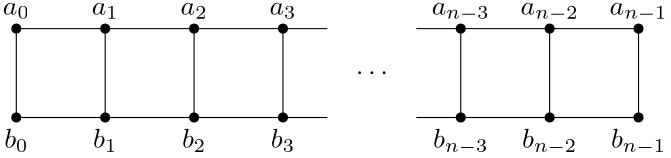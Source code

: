 <?xml version="1.0"?>
<!DOCTYPE ipe SYSTEM "ipe.dtd">
<ipe version="70218" creator="Ipe 7.2.21">
<info created="D:20210323094955" modified="D:20210323094955"/>
<ipestyle name="basic">
<symbol name="arrow/arc(spx)">
<path stroke="sym-stroke" fill="sym-stroke" pen="sym-pen">
0 0 m
-1 0.333 l
-1 -0.333 l
h
</path>
</symbol>
<symbol name="arrow/farc(spx)">
<path stroke="sym-stroke" fill="white" pen="sym-pen">
0 0 m
-1 0.333 l
-1 -0.333 l
h
</path>
</symbol>
<symbol name="arrow/ptarc(spx)">
<path stroke="sym-stroke" fill="sym-stroke" pen="sym-pen">
0 0 m
-1 0.333 l
-0.8 0 l
-1 -0.333 l
h
</path>
</symbol>
<symbol name="arrow/fptarc(spx)">
<path stroke="sym-stroke" fill="white" pen="sym-pen">
0 0 m
-1 0.333 l
-0.8 0 l
-1 -0.333 l
h
</path>
</symbol>
<symbol name="mark/circle(sx)" transformations="translations">
<path fill="sym-stroke">
0.6 0 0 0.6 0 0 e
0.4 0 0 0.4 0 0 e
</path>
</symbol>
<symbol name="mark/disk(sx)" transformations="translations">
<path fill="sym-stroke">
0.6 0 0 0.6 0 0 e
</path>
</symbol>
<symbol name="mark/fdisk(sfx)" transformations="translations">
<group>
<path fill="sym-fill">
0.5 0 0 0.5 0 0 e
</path>
<path fill="sym-stroke" fillrule="eofill">
0.6 0 0 0.6 0 0 e
0.4 0 0 0.4 0 0 e
</path>
</group>
</symbol>
<symbol name="mark/box(sx)" transformations="translations">
<path fill="sym-stroke" fillrule="eofill">
-0.6 -0.6 m
0.6 -0.6 l
0.6 0.6 l
-0.6 0.6 l
h
-0.4 -0.4 m
0.4 -0.4 l
0.4 0.4 l
-0.4 0.4 l
h
</path>
</symbol>
<symbol name="mark/square(sx)" transformations="translations">
<path fill="sym-stroke">
-0.6 -0.6 m
0.6 -0.6 l
0.6 0.6 l
-0.6 0.6 l
h
</path>
</symbol>
<symbol name="mark/fsquare(sfx)" transformations="translations">
<group>
<path fill="sym-fill">
-0.5 -0.5 m
0.5 -0.5 l
0.5 0.5 l
-0.5 0.5 l
h
</path>
<path fill="sym-stroke" fillrule="eofill">
-0.6 -0.6 m
0.6 -0.6 l
0.6 0.6 l
-0.6 0.6 l
h
-0.4 -0.4 m
0.4 -0.4 l
0.4 0.4 l
-0.4 0.4 l
h
</path>
</group>
</symbol>
<symbol name="mark/cross(sx)" transformations="translations">
<group>
<path fill="sym-stroke">
-0.43 -0.57 m
0.57 0.43 l
0.43 0.57 l
-0.57 -0.43 l
h
</path>
<path fill="sym-stroke">
-0.43 0.57 m
0.57 -0.43 l
0.43 -0.57 l
-0.57 0.43 l
h
</path>
</group>
</symbol>
<symbol name="arrow/fnormal(spx)">
<path stroke="sym-stroke" fill="white" pen="sym-pen">
0 0 m
-1 0.333 l
-1 -0.333 l
h
</path>
</symbol>
<symbol name="arrow/pointed(spx)">
<path stroke="sym-stroke" fill="sym-stroke" pen="sym-pen">
0 0 m
-1 0.333 l
-0.8 0 l
-1 -0.333 l
h
</path>
</symbol>
<symbol name="arrow/fpointed(spx)">
<path stroke="sym-stroke" fill="white" pen="sym-pen">
0 0 m
-1 0.333 l
-0.8 0 l
-1 -0.333 l
h
</path>
</symbol>
<symbol name="arrow/linear(spx)">
<path stroke="sym-stroke" pen="sym-pen">
-1 0.333 m
0 0 l
-1 -0.333 l
</path>
</symbol>
<symbol name="arrow/fdouble(spx)">
<path stroke="sym-stroke" fill="white" pen="sym-pen">
0 0 m
-1 0.333 l
-1 -0.333 l
h
-1 0 m
-2 0.333 l
-2 -0.333 l
h
</path>
</symbol>
<symbol name="arrow/double(spx)">
<path stroke="sym-stroke" fill="sym-stroke" pen="sym-pen">
0 0 m
-1 0.333 l
-1 -0.333 l
h
-1 0 m
-2 0.333 l
-2 -0.333 l
h
</path>
</symbol>
<symbol name="arrow/mid-normal(spx)">
<path stroke="sym-stroke" fill="sym-stroke" pen="sym-pen">
0.5 0 m
-0.5 0.333 l
-0.5 -0.333 l
h
</path>
</symbol>
<symbol name="arrow/mid-fnormal(spx)">
<path stroke="sym-stroke" fill="white" pen="sym-pen">
0.5 0 m
-0.5 0.333 l
-0.5 -0.333 l
h
</path>
</symbol>
<symbol name="arrow/mid-pointed(spx)">
<path stroke="sym-stroke" fill="sym-stroke" pen="sym-pen">
0.5 0 m
-0.5 0.333 l
-0.3 0 l
-0.5 -0.333 l
h
</path>
</symbol>
<symbol name="arrow/mid-fpointed(spx)">
<path stroke="sym-stroke" fill="white" pen="sym-pen">
0.5 0 m
-0.5 0.333 l
-0.3 0 l
-0.5 -0.333 l
h
</path>
</symbol>
<symbol name="arrow/mid-double(spx)">
<path stroke="sym-stroke" fill="sym-stroke" pen="sym-pen">
1 0 m
0 0.333 l
0 -0.333 l
h
0 0 m
-1 0.333 l
-1 -0.333 l
h
</path>
</symbol>
<symbol name="arrow/mid-fdouble(spx)">
<path stroke="sym-stroke" fill="white" pen="sym-pen">
1 0 m
0 0.333 l
0 -0.333 l
h
0 0 m
-1 0.333 l
-1 -0.333 l
h
</path>
</symbol>
<pen name="heavier" value="0.8"/>
<pen name="fat" value="1.2"/>
<pen name="ultrafat" value="2"/>
<symbolsize name="large" value="5"/>
<symbolsize name="small" value="2"/>
<symbolsize name="tiny" value="1.1"/>
<arrowsize name="large" value="10"/>
<arrowsize name="small" value="5"/>
<arrowsize name="tiny" value="3"/>
<color name="red" value="1 0 0"/>
<color name="blue" value="0 0 1"/>
<color name="green" value="0 1 0"/>
<color name="yellow" value="1 1 0"/>
<color name="orange" value="1 0.647 0"/>
<color name="gold" value="1 0.843 0"/>
<color name="purple" value="0.627 0.125 0.941"/>
<color name="gray" value="0.745"/>
<color name="brown" value="0.647 0.165 0.165"/>
<color name="navy" value="0 0 0.502"/>
<color name="pink" value="1 0.753 0.796"/>
<color name="seagreen" value="0.18 0.545 0.341"/>
<color name="turquoise" value="0.251 0.878 0.816"/>
<color name="violet" value="0.933 0.51 0.933"/>
<color name="darkblue" value="0 0 0.545"/>
<color name="darkcyan" value="0 0.545 0.545"/>
<color name="darkgray" value="0.663"/>
<color name="darkgreen" value="0 0.392 0"/>
<color name="darkmagenta" value="0.545 0 0.545"/>
<color name="darkorange" value="1 0.549 0"/>
<color name="darkred" value="0.545 0 0"/>
<color name="lightblue" value="0.678 0.847 0.902"/>
<color name="lightcyan" value="0.878 1 1"/>
<color name="lightgray" value="0.827"/>
<color name="lightgreen" value="0.565 0.933 0.565"/>
<color name="lightyellow" value="1 1 0.878"/>
<dashstyle name="dotted" value="[1 3] 0"/>
<dashstyle name="dashed" value="[4] 0"/>
<dashstyle name="dash dotted" value="[4 2 1 2] 0"/>
<dashstyle name="dash dot dotted" value="[4 2 1 2 1 2] 0"/>
<textsize name="large" value="\large"/>
<textsize name="Large" value="\Large"/>
<textsize name="LARGE" value="\LARGE"/>
<textsize name="huge" value="\huge"/>
<textsize name="Huge" value="\Huge"/>
<textsize name="small" value="\small"/>
<textsize name="footnote" value="\footnotesize"/>
<textsize name="tiny" value="\tiny"/>
<textstyle name="center" begin="\begin{center}" end="\end{center}"/>
<textstyle name="itemize" begin="\begin{itemize}" end="\end{itemize}"/>
<textstyle name="item" begin="\begin{itemize}\item{}" end="\end{itemize}"/>
<gridsize name="4 pts" value="4"/>
<gridsize name="8 pts (~3 mm)" value="8"/>
<gridsize name="16 pts (~6 mm)" value="16"/>
<gridsize name="32 pts (~12 mm)" value="32"/>
<gridsize name="10 pts (~3.5 mm)" value="10"/>
<gridsize name="20 pts (~7 mm)" value="20"/>
<gridsize name="14 pts (~5 mm)" value="14"/>
<gridsize name="28 pts (~10 mm)" value="28"/>
<gridsize name="56 pts (~20 mm)" value="56"/>
<anglesize name="90 deg" value="90"/>
<anglesize name="60 deg" value="60"/>
<anglesize name="45 deg" value="45"/>
<anglesize name="30 deg" value="30"/>
<anglesize name="22.5 deg" value="22.5"/>
<opacity name="10%" value="0.1"/>
<opacity name="30%" value="0.3"/>
<opacity name="50%" value="0.5"/>
<opacity name="75%" value="0.75"/>
<tiling name="falling" angle="-60" step="4" width="1"/>
<tiling name="rising" angle="30" step="4" width="1"/>
</ipestyle>
<page>
<layer name="alpha"/>
<view layers="alpha" active="alpha"/>
<use layer="alpha" name="mark/disk(sx)" pos="128 672" size="normal" stroke="black"/>
<use name="mark/disk(sx)" pos="128 640" size="normal" stroke="black"/>
<path stroke="black">
128 672 m
160 672 l
</path>
<path stroke="black">
128 672 m
128 640 l
</path>
<path stroke="black">
128 640 m
160 640 l
</path>
<use matrix="1 0 0 1 32 0" name="mark/disk(sx)" pos="128 672" size="normal" stroke="black"/>
<use matrix="1 0 0 1 32 0" name="mark/disk(sx)" pos="128 640" size="normal" stroke="black"/>
<path matrix="1 0 0 1 32 0" stroke="black">
128 672 m
160 672 l
</path>
<path matrix="1 0 0 1 32 0" stroke="black">
128 672 m
128 640 l
</path>
<path matrix="1 0 0 1 32 0" stroke="black">
128 640 m
160 640 l
</path>
<use matrix="1 0 0 1 64 0" name="mark/disk(sx)" pos="128 672" size="normal" stroke="black"/>
<use matrix="1 0 0 1 64 0" name="mark/disk(sx)" pos="128 640" size="normal" stroke="black"/>
<path matrix="1 0 0 1 64 0" stroke="black">
128 672 m
160 672 l
</path>
<path matrix="1 0 0 1 64 0" stroke="black">
128 672 m
128 640 l
</path>
<path matrix="1 0 0 1 64 0" stroke="black">
128 640 m
160 640 l
</path>
<use matrix="1 0 0 1 96 0" name="mark/disk(sx)" pos="128 672" size="normal" stroke="black"/>
<use matrix="1 0 0 1 96 0" name="mark/disk(sx)" pos="128 640" size="normal" stroke="black"/>
<path matrix="1 0 0 1 96 0" stroke="black">
128 672 m
128 640 l
</path>
<use matrix="1 0 0 1 160 0" name="mark/disk(sx)" pos="128 672" size="normal" stroke="black"/>
<use matrix="1 0 0 1 160 0" name="mark/disk(sx)" pos="128 640" size="normal" stroke="black"/>
<path matrix="1 0 0 1 160 0" stroke="black">
128 672 m
160 672 l
</path>
<path matrix="1 0 0 1 160 0" stroke="black">
128 672 m
128 640 l
</path>
<path matrix="1 0 0 1 160 0" stroke="black">
128 640 m
160 640 l
</path>
<use matrix="1 0 0 1 192 0" name="mark/disk(sx)" pos="128 672" size="normal" stroke="black"/>
<use matrix="1 0 0 1 192 0" name="mark/disk(sx)" pos="128 640" size="normal" stroke="black"/>
<path matrix="1 0 0 1 192 0" stroke="black">
128 672 m
160 672 l
</path>
<path matrix="1 0 0 1 192 0" stroke="black">
128 672 m
128 640 l
</path>
<path matrix="1 0 0 1 192 0" stroke="black">
128 640 m
160 640 l
</path>
<path matrix="1 0 0 1 -32 0" stroke="black">
384 672 m
384 640 l
</path>
<use matrix="1 0 0 1 -32 0" name="mark/disk(sx)" pos="384 672" size="normal" stroke="black"/>
<use matrix="1 0 0 1 -32 0" name="mark/disk(sx)" pos="384 640" size="normal" stroke="black"/>
<text matrix="1 0 0 1 16 -11" transformations="translations" pos="112 688" stroke="black" type="label" width="9.736" height="4.294" depth="1.49" halign="center" valign="baseline" style="math">a_0</text>
<text matrix="1 0 0 1 48 -11" transformations="translations" pos="112 688" stroke="black" type="label" width="9.736" height="4.294" depth="1.49" halign="center" valign="baseline" style="math">a_1</text>
<text matrix="1 0 0 1 80 -11" transformations="translations" pos="112 688" stroke="black" type="label" width="9.736" height="4.294" depth="1.49" halign="center" valign="baseline" style="math">a_2</text>
<text matrix="1 0 0 1 112 -11" transformations="translations" pos="112 688" stroke="black" type="label" width="9.736" height="4.294" depth="1.49" halign="center" valign="baseline" style="math">a_3</text>
<path stroke="black">
224 672 m
240 672 l
</path>
<path stroke="black">
224 640 m
240 640 l
</path>
<path matrix="1 0 0 1 -32 0" stroke="black">
320 672 m
304 672 l
</path>
<path matrix="1 0 0 1 -32 0" stroke="black">
320 640 m
304 640 l
</path>
<text matrix="1 0 0 1 16 0" transformations="translations" pos="240 656" stroke="black" type="label" width="11.623" height="4.428" depth="0" halign="center" valign="center" style="math">\cdots</text>
<text matrix="1 0 0 1 176 -11" transformations="translations" pos="112 688" stroke="black" type="label" width="20.887" height="4.294" depth="2.32" halign="center" valign="baseline" style="math">a_{n-3}</text>
<text matrix="1 0 0 1 208 -11" transformations="translations" pos="112 688" stroke="black" type="label" width="20.887" height="4.294" depth="2.32" halign="center" valign="baseline" style="math">a_{n-2}</text>
<text matrix="1 0 0 1 240 -11" transformations="translations" pos="112 688" stroke="black" type="label" width="20.887" height="4.294" depth="2.32" halign="center" valign="baseline" style="math">a_{n-1}</text>
<text matrix="1 0 0 1 16 -52" transformations="translations" pos="112 688" stroke="black" type="label" width="8.745" height="6.923" depth="1.49" halign="center" valign="top" style="math">b_0</text>
<text matrix="1 0 0 1 48 -52" transformations="translations" pos="112 688" stroke="black" type="label" width="8.745" height="6.923" depth="1.49" halign="center" valign="top" style="math">b_1</text>
<text matrix="1 0 0 1 80 -52" transformations="translations" pos="112 688" stroke="black" type="label" width="8.745" height="6.923" depth="1.49" halign="center" valign="top" style="math">b_2</text>
<text matrix="1 0 0 1 112 -52" transformations="translations" pos="112 688" stroke="black" type="label" width="8.745" height="6.923" depth="1.49" halign="center" valign="top" style="math">b_3</text>
<text matrix="1 0 0 1 176 -52" transformations="translations" pos="112 688" stroke="black" type="label" width="19.897" height="6.923" depth="2.32" halign="center" valign="top" style="math">b_{n-3}</text>
<text matrix="1 0 0 1 208 -52" transformations="translations" pos="112 688" stroke="black" type="label" width="19.897" height="6.923" depth="2.32" halign="center" valign="top" style="math">b_{n-2}</text>
<text matrix="1 0 0 1 240 -52" transformations="translations" pos="112 688" stroke="black" type="label" width="19.897" height="6.923" depth="2.32" halign="center" valign="top" style="math">b_{n-1}</text>
</page>
</ipe>
